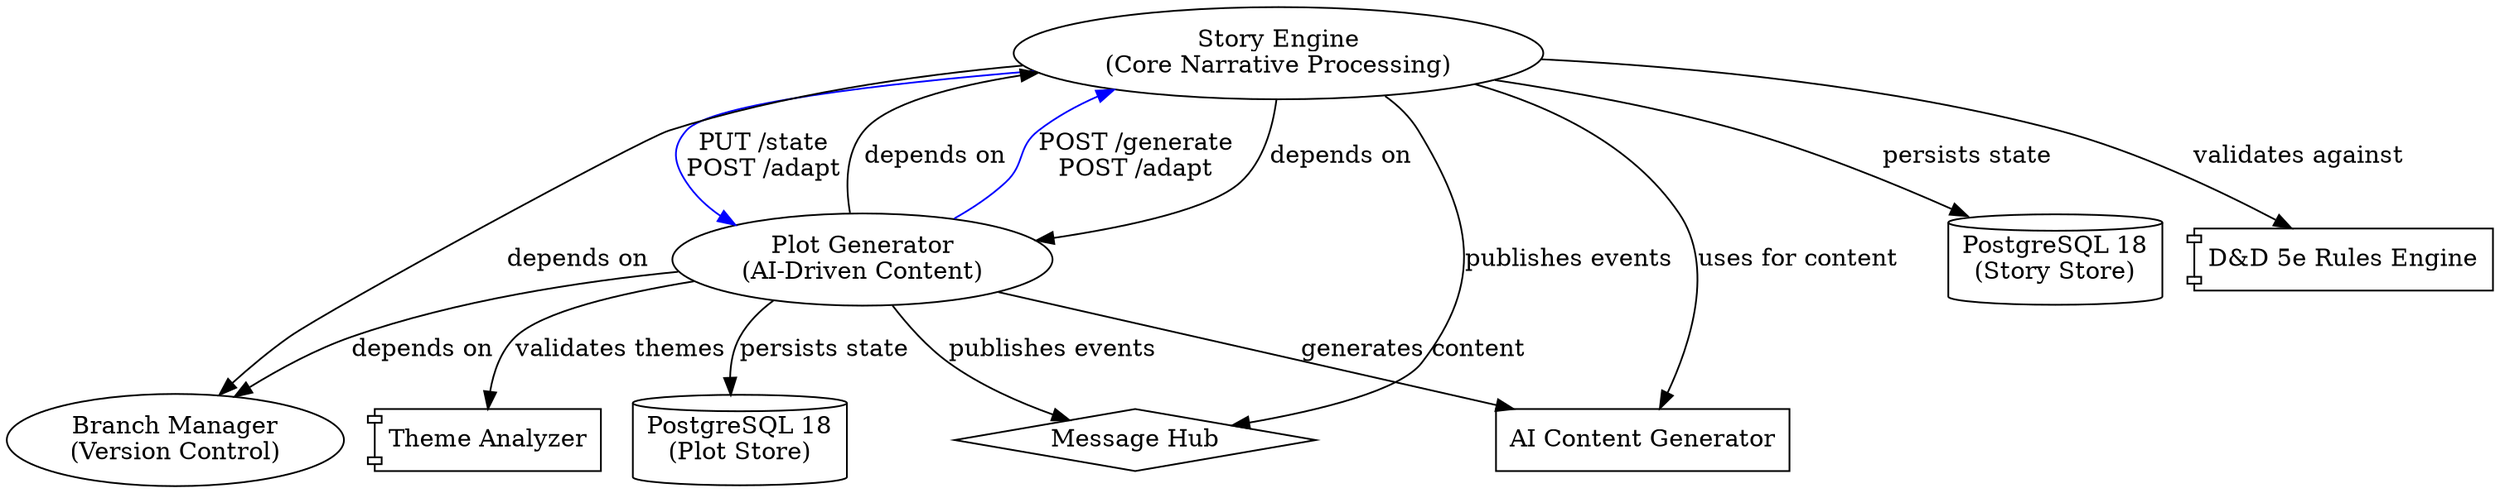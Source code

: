 digraph campaign_management_system {
  // Service nodes
  story_engine [label="Story Engine\n(Core Narrative Processing)"];
  plot_generator [label="Plot Generator\n(AI-Driven Content)"];
  branch_manager [label="Branch Manager\n(Version Control)"];
  
  // External resource nodes
  postgres_story [label="PostgreSQL 18\n(Story Store)" shape=cylinder];
  postgres_plot [label="PostgreSQL 18\n(Plot Store)" shape=cylinder];
  ai_generator [label="AI Content Generator" shape=cloud];
  rules_engine [label="D&D 5e Rules Engine" shape=component];
  theme_analyzer [label="Theme Analyzer" shape=component];
  message_hub [label="Message Hub" shape=diamond];
  
  // Service dependencies
  story_engine -> branch_manager [label="depends on"];
  story_engine -> plot_generator [label="depends on"];
  plot_generator -> story_engine [label="depends on"];
  plot_generator -> branch_manager [label="depends on"];
  
  // Resource relationships
  story_engine -> postgres_story [label="persists state"];
  story_engine -> ai_generator [label="uses for content"];
  story_engine -> rules_engine [label="validates against"];
  story_engine -> message_hub [label="publishes events"];
  
  plot_generator -> postgres_plot [label="persists state"];
  plot_generator -> ai_generator [label="generates content"];
  plot_generator -> theme_analyzer [label="validates themes"];
  plot_generator -> message_hub [label="publishes events"];
  
  // HTTP interfaces shown as labels
  story_engine -> plot_generator [label="PUT /state\nPOST /adapt" color=blue];
  plot_generator -> story_engine [label="POST /generate\nPOST /adapt" color=blue];
}